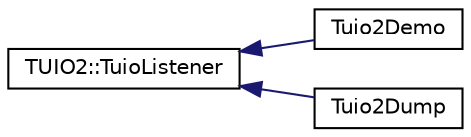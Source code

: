 digraph "Graphical Class Hierarchy"
{
 // LATEX_PDF_SIZE
  edge [fontname="Helvetica",fontsize="10",labelfontname="Helvetica",labelfontsize="10"];
  node [fontname="Helvetica",fontsize="10",shape=record];
  rankdir="LR";
  Node0 [label="TUIO2::TuioListener",height=0.2,width=0.4,color="black", fillcolor="white", style="filled",URL="$classTUIO2_1_1TuioListener.html",tooltip=" "];
  Node0 -> Node1 [dir="back",color="midnightblue",fontsize="10",style="solid",fontname="Helvetica"];
  Node1 [label="Tuio2Demo",height=0.2,width=0.4,color="black", fillcolor="white", style="filled",URL="$classTuio2Demo.html",tooltip=" "];
  Node0 -> Node2 [dir="back",color="midnightblue",fontsize="10",style="solid",fontname="Helvetica"];
  Node2 [label="Tuio2Dump",height=0.2,width=0.4,color="black", fillcolor="white", style="filled",URL="$classTuio2Dump.html",tooltip=" "];
}
